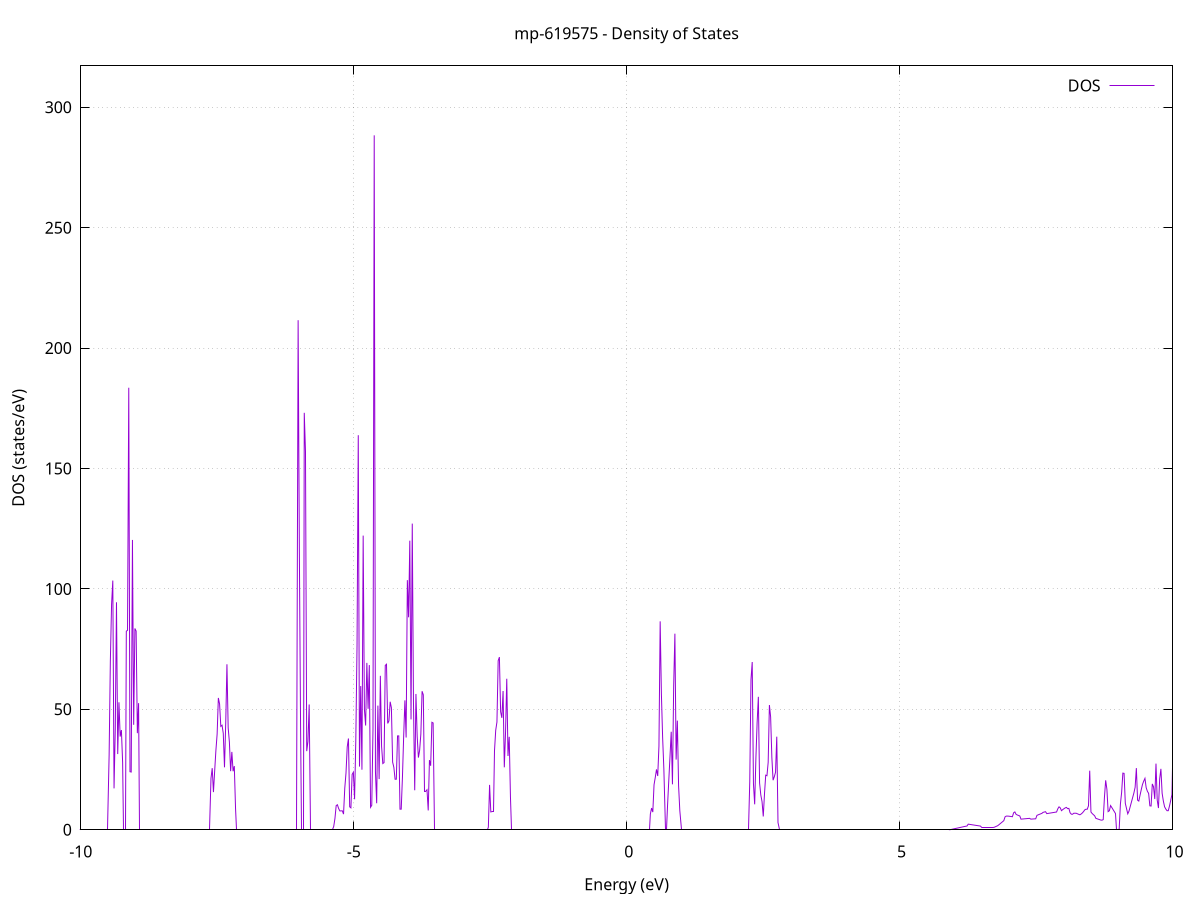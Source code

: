 set title 'mp-619575 - Density of States'
set xlabel 'Energy (eV)'
set ylabel 'DOS (states/eV)'
set grid
set xrange [-10:10]
set yrange [0:317.198]
set xzeroaxis lt -1
set terminal png size 800,600
set output 'mp-619575_dos_gnuplot.png'
plot '-' using 1:2 with lines title 'DOS'
-28.861700 0.000000
-28.839200 0.000000
-28.816700 0.000000
-28.794300 0.000000
-28.771800 0.000000
-28.749300 0.000000
-28.726800 0.000000
-28.704300 0.000000
-28.681800 0.000000
-28.659400 0.000000
-28.636900 0.000000
-28.614400 0.000000
-28.591900 0.000000
-28.569400 0.000000
-28.546900 0.000000
-28.524500 0.000000
-28.502000 0.000000
-28.479500 0.000000
-28.457000 0.000000
-28.434500 0.000000
-28.412000 0.000000
-28.389600 0.000000
-28.367100 0.000000
-28.344600 0.000000
-28.322100 0.000000
-28.299600 0.000000
-28.277100 0.000000
-28.254600 0.000000
-28.232200 0.000000
-28.209700 0.000000
-28.187200 0.000000
-28.164700 0.000000
-28.142200 0.000000
-28.119700 0.000000
-28.097300 0.000000
-28.074800 0.000000
-28.052300 0.000000
-28.029800 0.000000
-28.007300 0.000000
-27.984800 0.000000
-27.962400 0.000000
-27.939900 0.000000
-27.917400 0.000000
-27.894900 0.000000
-27.872400 0.000000
-27.849900 0.000000
-27.827500 0.000000
-27.805000 0.000000
-27.782500 0.000000
-27.760000 0.000000
-27.737500 0.000000
-27.715000 0.000000
-27.692600 0.000000
-27.670100 0.000000
-27.647600 0.000000
-27.625100 0.000000
-27.602600 0.000000
-27.580100 0.000000
-27.557700 0.000000
-27.535200 0.000000
-27.512700 0.000000
-27.490200 0.000000
-27.467700 0.000000
-27.445200 0.000000
-27.422800 0.000000
-27.400300 0.000000
-27.377800 0.000000
-27.355300 0.000000
-27.332800 0.000000
-27.310300 0.000000
-27.287900 0.000000
-27.265400 0.000000
-27.242900 0.000000
-27.220400 0.000000
-27.197900 0.000000
-27.175400 0.000000
-27.153000 0.000000
-27.130500 0.000000
-27.108000 0.000000
-27.085500 0.000000
-27.063000 0.000000
-27.040500 0.000000
-27.018100 0.000000
-26.995600 0.000000
-26.973100 0.000000
-26.950600 0.000000
-26.928100 0.000000
-26.905600 0.000000
-26.883200 0.000000
-26.860700 0.000000
-26.838200 0.000000
-26.815700 9.581800
-26.793200 38.434600
-26.770700 448.958800
-26.748300 0.000000
-26.725800 161.344100
-26.703300 0.000000
-26.680800 0.000000
-26.658300 0.000000
-26.635800 0.000000
-26.613300 0.000000
-26.590900 0.000000
-26.568400 0.000000
-26.545900 0.000000
-26.523400 0.000000
-26.500900 0.000000
-26.478400 0.000000
-26.456000 0.000000
-26.433500 0.000000
-26.411000 0.000000
-26.388500 0.000000
-26.366000 0.000000
-26.343500 0.000000
-26.321100 0.000000
-26.298600 0.000000
-26.276100 0.000000
-26.253600 0.000000
-26.231100 0.000000
-26.208600 0.000000
-26.186200 0.000000
-26.163700 0.000000
-26.141200 0.000000
-26.118700 0.000000
-26.096200 0.000000
-26.073700 0.000000
-26.051300 0.000000
-26.028800 0.000000
-26.006300 0.000000
-25.983800 0.000000
-25.961300 0.000000
-25.938800 0.000000
-25.916400 0.000000
-25.893900 0.000000
-25.871400 0.000000
-25.848900 0.000000
-25.826400 0.000000
-25.803900 0.000000
-25.781500 0.000000
-25.759000 0.000000
-25.736500 0.000000
-25.714000 0.000000
-25.691500 0.000000
-25.669000 0.000000
-25.646600 0.000000
-25.624100 0.000000
-25.601600 0.000000
-25.579100 0.000000
-25.556600 0.000000
-25.534100 0.000000
-25.511700 0.000000
-25.489200 0.000000
-25.466700 0.000000
-25.444200 0.000000
-25.421700 0.000000
-25.399200 0.000000
-25.376800 0.000000
-25.354300 0.000000
-25.331800 0.000000
-25.309300 0.000000
-25.286800 0.000000
-25.264300 0.000000
-25.241900 0.000000
-25.219400 0.000000
-25.196900 0.000000
-25.174400 0.000000
-25.151900 0.000000
-25.129400 0.000000
-25.107000 0.000000
-25.084500 0.000000
-25.062000 0.000000
-25.039500 0.000000
-25.017000 0.000000
-24.994500 0.000000
-24.972000 0.000000
-24.949600 0.000000
-24.927100 0.000000
-24.904600 0.000000
-24.882100 0.000000
-24.859600 0.000000
-24.837100 0.000000
-24.814700 0.000000
-24.792200 0.000000
-24.769700 0.000000
-24.747200 0.000000
-24.724700 0.000000
-24.702200 0.000000
-24.679800 0.000000
-24.657300 0.000000
-24.634800 0.000000
-24.612300 0.000000
-24.589800 0.000000
-24.567300 0.000000
-24.544900 0.000000
-24.522400 0.000000
-24.499900 0.000000
-24.477400 0.000000
-24.454900 0.000000
-24.432400 0.000000
-24.410000 0.000000
-24.387500 0.000000
-24.365000 0.000000
-24.342500 0.000000
-24.320000 0.000000
-24.297500 0.000000
-24.275100 0.000000
-24.252600 0.000000
-24.230100 0.000000
-24.207600 0.000000
-24.185100 0.000000
-24.162600 97.293100
-24.140200 191.100700
-24.117700 0.000000
-24.095200 0.000000
-24.072700 168.644300
-24.050200 0.000000
-24.027700 41.719200
-24.005300 0.000000
-23.982800 0.000000
-23.960300 0.000000
-23.937800 0.000000
-23.915300 0.000000
-23.892800 0.000000
-23.870400 0.000000
-23.847900 0.000000
-23.825400 0.000000
-23.802900 34.861100
-23.780400 76.366000
-23.757900 0.000000
-23.735500 70.488200
-23.713000 75.725300
-23.690500 46.115000
-23.668000 614.637200
-23.645500 0.000000
-23.623000 0.000000
-23.600600 0.000000
-23.578100 0.000000
-23.555600 0.000000
-23.533100 0.000000
-23.510600 0.000000
-23.488100 0.000000
-23.465700 0.000000
-23.443200 0.000000
-23.420700 0.000000
-23.398200 0.000000
-23.375700 0.000000
-23.353200 0.000000
-23.330700 0.000000
-23.308300 0.000000
-23.285800 0.000000
-23.263300 0.000000
-23.240800 0.000000
-23.218300 0.000000
-23.195800 0.000000
-23.173400 0.000000
-23.150900 0.000000
-23.128400 0.000000
-23.105900 0.000000
-23.083400 0.000000
-23.060900 0.000000
-23.038500 0.000000
-23.016000 0.000000
-22.993500 0.000000
-22.971000 0.000000
-22.948500 0.000000
-22.926000 0.000000
-22.903600 0.000000
-22.881100 0.000000
-22.858600 0.000000
-22.836100 0.000000
-22.813600 0.000000
-22.791100 0.000000
-22.768700 0.000000
-22.746200 0.000000
-22.723700 0.000000
-22.701200 0.000000
-22.678700 0.000000
-22.656200 0.000000
-22.633800 0.000000
-22.611300 0.000000
-22.588800 0.000000
-22.566300 0.000000
-22.543800 0.000000
-22.521300 0.000000
-22.498900 0.000000
-22.476400 0.000000
-22.453900 0.000000
-22.431400 0.000000
-22.408900 0.000000
-22.386400 0.000000
-22.364000 0.000000
-22.341500 0.000000
-22.319000 0.000000
-22.296500 0.000000
-22.274000 0.000000
-22.251500 0.000000
-22.229100 0.000000
-22.206600 0.000000
-22.184100 0.000000
-22.161600 0.000000
-22.139100 0.000000
-22.116600 0.000000
-22.094200 0.000000
-22.071700 0.000000
-22.049200 0.000000
-22.026700 0.000000
-22.004200 0.000000
-21.981700 0.000000
-21.959300 0.000000
-21.936800 0.000000
-21.914300 0.000000
-21.891800 0.000000
-21.869300 0.000000
-21.846800 0.000000
-21.824400 0.000000
-21.801900 0.000000
-21.779400 0.000000
-21.756900 0.000000
-21.734400 0.000000
-21.711900 0.000000
-21.689400 0.000000
-21.667000 0.000000
-21.644500 0.000000
-21.622000 0.000000
-21.599500 0.000000
-21.577000 0.000000
-21.554500 0.000000
-21.532100 0.000000
-21.509600 0.000000
-21.487100 0.000000
-21.464600 0.000000
-21.442100 0.000000
-21.419600 0.000000
-21.397200 0.000000
-21.374700 0.000000
-21.352200 0.000000
-21.329700 0.000000
-21.307200 0.000000
-21.284700 0.000000
-21.262300 0.000000
-21.239800 0.000000
-21.217300 0.000000
-21.194800 0.000000
-21.172300 0.000000
-21.149800 0.000000
-21.127400 0.000000
-21.104900 0.000000
-21.082400 0.000000
-21.059900 0.000000
-21.037400 0.000000
-21.014900 0.000000
-20.992500 0.000000
-20.970000 0.000000
-20.947500 0.000000
-20.925000 0.000000
-20.902500 0.000000
-20.880000 0.000000
-20.857600 0.000000
-20.835100 0.000000
-20.812600 0.000000
-20.790100 0.000000
-20.767600 0.000000
-20.745100 0.000000
-20.722700 0.000000
-20.700200 0.000000
-20.677700 0.000000
-20.655200 0.000000
-20.632700 0.000000
-20.610200 0.000000
-20.587800 0.000000
-20.565300 0.000000
-20.542800 0.000000
-20.520300 0.000000
-20.497800 0.000000
-20.475300 0.000000
-20.452900 0.000000
-20.430400 0.000000
-20.407900 0.000000
-20.385400 0.000000
-20.362900 0.000000
-20.340400 0.000000
-20.318000 0.000000
-20.295500 0.000000
-20.273000 0.000000
-20.250500 0.000000
-20.228000 0.000000
-20.205500 0.000000
-20.183100 0.000000
-20.160600 0.000000
-20.138100 0.000000
-20.115600 0.000000
-20.093100 0.000000
-20.070600 0.000000
-20.048100 0.000000
-20.025700 0.000000
-20.003200 0.000000
-19.980700 0.000000
-19.958200 0.000000
-19.935700 0.000000
-19.913200 0.000000
-19.890800 0.000000
-19.868300 0.000000
-19.845800 0.000000
-19.823300 0.000000
-19.800800 0.000000
-19.778300 0.000000
-19.755900 0.000000
-19.733400 0.000000
-19.710900 0.000000
-19.688400 0.000000
-19.665900 0.000000
-19.643400 0.000000
-19.621000 0.000000
-19.598500 0.000000
-19.576000 0.000000
-19.553500 0.000000
-19.531000 0.000000
-19.508500 0.000000
-19.486100 0.000000
-19.463600 0.000000
-19.441100 0.000000
-19.418600 0.000000
-19.396100 0.000000
-19.373600 0.000000
-19.351200 0.000000
-19.328700 0.000000
-19.306200 0.000000
-19.283700 0.000000
-19.261200 0.000000
-19.238700 0.000000
-19.216300 0.000000
-19.193800 0.000000
-19.171300 0.000000
-19.148800 0.000000
-19.126300 0.000000
-19.103800 0.000000
-19.081400 0.000000
-19.058900 0.000000
-19.036400 0.000000
-19.013900 0.000000
-18.991400 0.000000
-18.968900 0.000000
-18.946500 0.000000
-18.924000 0.000000
-18.901500 0.000000
-18.879000 0.000000
-18.856500 0.000000
-18.834000 0.000000
-18.811600 0.000000
-18.789100 0.000000
-18.766600 0.000000
-18.744100 0.000000
-18.721600 0.000000
-18.699100 0.000000
-18.676700 0.000000
-18.654200 0.000000
-18.631700 0.000000
-18.609200 0.000000
-18.586700 0.000000
-18.564200 0.000000
-18.541800 0.000000
-18.519300 0.000000
-18.496800 0.000000
-18.474300 0.000000
-18.451800 0.000000
-18.429300 0.000000
-18.406800 0.000000
-18.384400 0.000000
-18.361900 0.000000
-18.339400 0.000000
-18.316900 0.000000
-18.294400 0.000000
-18.271900 0.000000
-18.249500 0.000000
-18.227000 0.000000
-18.204500 0.000000
-18.182000 0.000000
-18.159500 0.000000
-18.137000 0.000000
-18.114600 0.000000
-18.092100 0.000000
-18.069600 0.000000
-18.047100 0.000000
-18.024600 0.000000
-18.002100 0.000000
-17.979700 0.000000
-17.957200 0.000000
-17.934700 0.000000
-17.912200 0.000000
-17.889700 0.000000
-17.867200 0.000000
-17.844800 0.000000
-17.822300 0.000000
-17.799800 0.000000
-17.777300 0.000000
-17.754800 0.000000
-17.732300 0.000000
-17.709900 0.000000
-17.687400 0.000000
-17.664900 0.000000
-17.642400 0.000000
-17.619900 0.000000
-17.597400 0.000000
-17.575000 0.000000
-17.552500 0.000000
-17.530000 0.000000
-17.507500 0.000000
-17.485000 0.000000
-17.462500 0.000000
-17.440100 0.000000
-17.417600 0.000000
-17.395100 0.000000
-17.372600 0.000000
-17.350100 0.000000
-17.327600 0.000000
-17.305200 0.000000
-17.282700 0.000000
-17.260200 0.000000
-17.237700 0.000000
-17.215200 0.000000
-17.192700 0.000000
-17.170300 0.000000
-17.147800 0.000000
-17.125300 0.000000
-17.102800 0.000000
-17.080300 0.000000
-17.057800 0.000000
-17.035400 0.000000
-17.012900 0.000000
-16.990400 0.000000
-16.967900 0.000000
-16.945400 0.000000
-16.922900 0.000000
-16.900500 0.000000
-16.878000 0.000000
-16.855500 0.000000
-16.833000 55.693700
-16.810500 48.169600
-16.788000 123.437600
-16.765500 17.660000
-16.743100 76.354500
-16.720600 24.777800
-16.698100 130.958000
-16.675600 68.652900
-16.653100 91.491600
-16.630600 0.000000
-16.608200 83.250100
-16.585700 59.766600
-16.563200 50.959500
-16.540700 0.000000
-16.518200 0.000000
-16.495700 0.000000
-16.473300 0.000000
-16.450800 0.000000
-16.428300 0.000000
-16.405800 0.000000
-16.383300 0.000000
-16.360800 0.000000
-16.338400 0.000000
-16.315900 0.000000
-16.293400 0.000000
-16.270900 0.000000
-16.248400 0.000000
-16.225900 0.000000
-16.203500 0.000000
-16.181000 0.000000
-16.158500 0.000000
-16.136000 0.000000
-16.113500 0.000000
-16.091000 0.000000
-16.068600 0.000000
-16.046100 0.000000
-16.023600 0.000000
-16.001100 0.000000
-15.978600 0.000000
-15.956100 0.000000
-15.933700 0.000000
-15.911200 0.000000
-15.888700 0.000000
-15.866200 0.000000
-15.843700 0.000000
-15.821200 0.000000
-15.798800 0.000000
-15.776300 0.000000
-15.753800 0.000000
-15.731300 0.000000
-15.708800 0.000000
-15.686300 0.000000
-15.663900 0.000000
-15.641400 0.000000
-15.618900 0.000000
-15.596400 0.000000
-15.573900 0.000000
-15.551400 0.000000
-15.529000 0.000000
-15.506500 0.000000
-15.484000 0.000000
-15.461500 0.000000
-15.439000 0.000000
-15.416500 0.000000
-15.394100 0.000000
-15.371600 0.000000
-15.349100 0.000000
-15.326600 0.000000
-15.304100 0.000000
-15.281600 0.000000
-15.259200 0.000000
-15.236700 0.000000
-15.214200 0.000000
-15.191700 0.000000
-15.169200 0.000000
-15.146700 0.000000
-15.124200 0.000000
-15.101800 0.000000
-15.079300 0.000000
-15.056800 0.000000
-15.034300 0.000000
-15.011800 0.000000
-14.989300 0.000000
-14.966900 0.000000
-14.944400 0.000000
-14.921900 0.000000
-14.899400 0.000000
-14.876900 0.000000
-14.854400 0.000000
-14.832000 0.000000
-14.809500 0.000000
-14.787000 0.000000
-14.764500 0.000000
-14.742000 0.000000
-14.719500 0.000000
-14.697100 0.000000
-14.674600 0.000000
-14.652100 0.000000
-14.629600 0.000000
-14.607100 0.000000
-14.584600 0.000000
-14.562200 0.000000
-14.539700 0.000000
-14.517200 0.000000
-14.494700 0.000000
-14.472200 0.000000
-14.449700 0.000000
-14.427300 0.000000
-14.404800 0.000000
-14.382300 0.000000
-14.359800 0.000000
-14.337300 0.000000
-14.314800 0.000000
-14.292400 0.000000
-14.269900 0.000000
-14.247400 0.000000
-14.224900 0.000000
-14.202400 0.000000
-14.179900 0.000000
-14.157500 0.000000
-14.135000 0.000000
-14.112500 0.000000
-14.090000 0.000000
-14.067500 0.000000
-14.045000 0.000000
-14.022600 0.000000
-14.000100 0.000000
-13.977600 0.000000
-13.955100 0.000000
-13.932600 0.000000
-13.910100 0.000000
-13.887700 0.000000
-13.865200 0.000000
-13.842700 0.000000
-13.820200 0.000000
-13.797700 0.000000
-13.775200 0.000000
-13.752800 0.000000
-13.730300 0.000000
-13.707800 0.000000
-13.685300 0.000000
-13.662800 0.000000
-13.640300 0.000000
-13.617900 0.000000
-13.595400 0.000000
-13.572900 0.000000
-13.550400 0.000000
-13.527900 0.000000
-13.505400 0.000000
-13.482900 0.000000
-13.460500 0.000000
-13.438000 0.000000
-13.415500 0.000000
-13.393000 0.000000
-13.370500 0.000000
-13.348000 0.000000
-13.325600 0.000000
-13.303100 0.000000
-13.280600 0.000000
-13.258100 0.000000
-13.235600 0.000000
-13.213100 0.000000
-13.190700 0.000000
-13.168200 0.000000
-13.145700 0.000000
-13.123200 0.000000
-13.100700 0.000000
-13.078200 0.000000
-13.055800 0.000000
-13.033300 0.000000
-13.010800 0.000000
-12.988300 0.000000
-12.965800 0.000000
-12.943300 0.000000
-12.920900 0.000000
-12.898400 0.000000
-12.875900 0.000000
-12.853400 0.000000
-12.830900 0.000000
-12.808400 0.000000
-12.786000 0.000000
-12.763500 0.000000
-12.741000 0.000000
-12.718500 0.000000
-12.696000 0.000000
-12.673500 0.000000
-12.651100 0.000000
-12.628600 0.000000
-12.606100 0.000000
-12.583600 0.000000
-12.561100 0.000000
-12.538600 0.000000
-12.516200 0.000000
-12.493700 0.000000
-12.471200 0.000000
-12.448700 0.000000
-12.426200 0.000000
-12.403700 0.000000
-12.381300 0.000000
-12.358800 0.000000
-12.336300 0.000000
-12.313800 0.000000
-12.291300 0.000000
-12.268800 0.000000
-12.246400 0.000000
-12.223900 0.000000
-12.201400 0.000000
-12.178900 0.000000
-12.156400 0.000000
-12.133900 0.000000
-12.111500 0.000000
-12.089000 0.000000
-12.066500 0.000000
-12.044000 0.000000
-12.021500 0.000000
-11.999000 0.000000
-11.976600 0.000000
-11.954100 0.000000
-11.931600 0.000000
-11.909100 0.000000
-11.886600 0.000000
-11.864100 0.000000
-11.841600 0.000000
-11.819200 0.000000
-11.796700 0.000000
-11.774200 0.000000
-11.751700 0.000000
-11.729200 0.000000
-11.706700 0.000000
-11.684300 0.000000
-11.661800 0.000000
-11.639300 0.000000
-11.616800 0.000000
-11.594300 0.000000
-11.571800 0.000000
-11.549400 0.000000
-11.526900 0.000000
-11.504400 0.000000
-11.481900 0.000000
-11.459400 0.000000
-11.436900 0.000000
-11.414500 0.000000
-11.392000 0.000000
-11.369500 0.000000
-11.347000 0.000000
-11.324500 0.000000
-11.302000 0.000000
-11.279600 0.000000
-11.257100 0.000000
-11.234600 0.000000
-11.212100 0.000000
-11.189600 0.000000
-11.167100 0.000000
-11.144700 0.000000
-11.122200 0.000000
-11.099700 0.000000
-11.077200 0.000000
-11.054700 0.000000
-11.032200 0.000000
-11.009800 0.000000
-10.987300 0.000000
-10.964800 0.000000
-10.942300 0.000000
-10.919800 0.000000
-10.897300 0.000000
-10.874900 0.000000
-10.852400 0.000000
-10.829900 0.000000
-10.807400 0.000000
-10.784900 0.000000
-10.762400 0.000000
-10.740000 0.000000
-10.717500 0.000000
-10.695000 0.000000
-10.672500 0.000000
-10.650000 0.000000
-10.627500 0.000000
-10.605100 0.000000
-10.582600 0.000000
-10.560100 0.000000
-10.537600 0.000000
-10.515100 0.000000
-10.492600 0.000000
-10.470200 0.000000
-10.447700 0.000000
-10.425200 0.000000
-10.402700 0.000000
-10.380200 0.000000
-10.357700 0.000000
-10.335200 0.000000
-10.312800 0.000000
-10.290300 0.000000
-10.267800 0.000000
-10.245300 0.000000
-10.222800 0.000000
-10.200300 0.000000
-10.177900 0.000000
-10.155400 0.000000
-10.132900 0.000000
-10.110400 0.000000
-10.087900 0.000000
-10.065400 0.000000
-10.043000 0.000000
-10.020500 0.000000
-9.998000 0.000000
-9.975500 0.000000
-9.953000 0.000000
-9.930500 0.000000
-9.908100 0.000000
-9.885600 0.000000
-9.863100 0.000000
-9.840600 0.000000
-9.818100 0.000000
-9.795600 0.000000
-9.773200 0.000000
-9.750700 0.000000
-9.728200 0.000000
-9.705700 0.000000
-9.683200 0.000000
-9.660700 0.000000
-9.638300 0.000000
-9.615800 0.000000
-9.593300 0.000000
-9.570800 0.000000
-9.548300 0.000000
-9.525800 0.000000
-9.503400 0.000000
-9.480900 31.036900
-9.458400 70.190000
-9.435900 93.614700
-9.413400 103.477300
-9.390900 17.174600
-9.368500 41.616000
-9.346000 94.457800
-9.323500 31.439800
-9.301000 52.927000
-9.278500 38.705300
-9.256000 41.415200
-9.233600 27.982000
-9.211100 0.000000
-9.188600 0.000000
-9.166100 82.456000
-9.143600 82.820100
-9.121100 183.554500
-9.098700 24.104600
-9.076200 23.984700
-9.053700 120.347900
-9.031200 43.598500
-9.008700 83.590200
-8.986200 82.507400
-8.963800 40.120800
-8.941300 52.590200
-8.918800 0.000000
-8.896300 0.000000
-8.873800 0.000000
-8.851300 0.000000
-8.828900 0.000000
-8.806400 0.000000
-8.783900 0.000000
-8.761400 0.000000
-8.738900 0.000000
-8.716400 0.000000
-8.693900 0.000000
-8.671500 0.000000
-8.649000 0.000000
-8.626500 0.000000
-8.604000 0.000000
-8.581500 0.000000
-8.559000 0.000000
-8.536600 0.000000
-8.514100 0.000000
-8.491600 0.000000
-8.469100 0.000000
-8.446600 0.000000
-8.424100 0.000000
-8.401700 0.000000
-8.379200 0.000000
-8.356700 0.000000
-8.334200 0.000000
-8.311700 0.000000
-8.289200 0.000000
-8.266800 0.000000
-8.244300 0.000000
-8.221800 0.000000
-8.199300 0.000000
-8.176800 0.000000
-8.154300 0.000000
-8.131900 0.000000
-8.109400 0.000000
-8.086900 0.000000
-8.064400 0.000000
-8.041900 0.000000
-8.019400 0.000000
-7.997000 0.000000
-7.974500 0.000000
-7.952000 0.000000
-7.929500 0.000000
-7.907000 0.000000
-7.884500 0.000000
-7.862100 0.000000
-7.839600 0.000000
-7.817100 0.000000
-7.794600 0.000000
-7.772100 0.000000
-7.749600 0.000000
-7.727200 0.000000
-7.704700 0.000000
-7.682200 0.000000
-7.659700 0.000000
-7.637200 0.000000
-7.614700 21.392500
-7.592300 25.589400
-7.569800 15.645600
-7.547300 24.465200
-7.524800 32.960800
-7.502300 39.737100
-7.479800 54.740600
-7.457400 52.252300
-7.434900 42.939600
-7.412400 43.413200
-7.389900 40.065200
-7.367400 25.926500
-7.344900 44.232900
-7.322500 68.709100
-7.300000 42.343000
-7.277500 36.359600
-7.255000 24.337600
-7.232500 32.346100
-7.210000 24.302000
-7.187600 26.438500
-7.165100 8.917700
-7.142600 0.000000
-7.120100 0.000000
-7.097600 0.000000
-7.075100 0.000000
-7.052600 0.000000
-7.030200 0.000000
-7.007700 0.000000
-6.985200 0.000000
-6.962700 0.000000
-6.940200 0.000000
-6.917700 0.000000
-6.895300 0.000000
-6.872800 0.000000
-6.850300 0.000000
-6.827800 0.000000
-6.805300 0.000000
-6.782800 0.000000
-6.760400 0.000000
-6.737900 0.000000
-6.715400 0.000000
-6.692900 0.000000
-6.670400 0.000000
-6.647900 0.000000
-6.625500 0.000000
-6.603000 0.000000
-6.580500 0.000000
-6.558000 0.000000
-6.535500 0.000000
-6.513000 0.000000
-6.490600 0.000000
-6.468100 0.000000
-6.445600 0.000000
-6.423100 0.000000
-6.400600 0.000000
-6.378100 0.000000
-6.355700 0.000000
-6.333200 0.000000
-6.310700 0.000000
-6.288200 0.000000
-6.265700 0.000000
-6.243200 0.000000
-6.220800 0.000000
-6.198300 0.000000
-6.175800 0.000000
-6.153300 0.000000
-6.130800 0.000000
-6.108300 0.000000
-6.085900 0.000000
-6.063400 0.000000
-6.040900 0.000000
-6.018400 211.593000
-5.995900 115.753200
-5.973400 41.965600
-5.951000 0.000000
-5.928500 0.000000
-5.906000 173.133000
-5.883500 157.042100
-5.861000 32.650500
-5.838500 36.646200
-5.816100 52.032200
-5.793600 0.000000
-5.771100 0.000000
-5.748600 0.000000
-5.726100 0.000000
-5.703600 0.000000
-5.681200 0.000000
-5.658700 0.000000
-5.636200 0.000000
-5.613700 0.000000
-5.591200 0.000000
-5.568700 0.000000
-5.546300 0.000000
-5.523800 0.000000
-5.501300 0.000000
-5.478800 0.000000
-5.456300 0.000000
-5.433800 0.000000
-5.411300 0.000000
-5.388900 0.000000
-5.366400 1.370400
-5.343900 4.711700
-5.321400 10.046100
-5.298900 10.389000
-5.276400 8.837800
-5.254000 7.819000
-5.231500 7.846000
-5.209000 7.873000
-5.186500 6.504300
-5.164000 17.265800
-5.141500 23.532600
-5.119100 34.403500
-5.096600 37.897900
-5.074100 9.521400
-5.051600 9.102800
-5.029100 22.970600
-5.006600 23.909700
-4.984200 12.675100
-4.961700 37.344200
-4.939200 76.517100
-4.916700 163.844900
-4.894200 26.227600
-4.871700 59.670900
-4.849300 24.947100
-4.826800 122.141200
-4.804300 50.034900
-4.781800 43.297000
-4.759300 69.296700
-4.736800 50.243900
-4.714400 68.399400
-4.691900 9.337500
-4.669400 10.154900
-4.646900 41.617800
-4.624400 288.361400
-4.601900 24.081300
-4.579500 11.016600
-4.557000 51.556500
-4.534500 21.062600
-4.512000 63.932400
-4.489500 34.663400
-4.467000 27.496400
-4.444600 27.875900
-4.422100 68.254900
-4.399600 68.736900
-4.377100 44.159400
-4.354600 45.214700
-4.332100 53.159900
-4.309700 50.659900
-4.287200 28.086800
-4.264700 25.927600
-4.242200 20.979900
-4.219700 20.983600
-4.197200 38.989400
-4.174800 38.981500
-4.152300 8.553100
-4.129800 8.551900
-4.107300 21.884500
-4.084800 38.961600
-4.062300 53.740400
-4.039900 38.299700
-4.017400 103.653200
-3.994900 88.230500
-3.972400 120.043200
-3.949900 45.828900
-3.927400 127.140900
-3.905000 52.466600
-3.882500 16.409000
-3.860000 56.389500
-3.837500 38.887800
-3.815000 29.984700
-3.792500 33.017000
-3.770000 39.790500
-3.747600 57.529800
-3.725100 56.035300
-3.702600 15.729400
-3.680100 15.728200
-3.657600 16.617800
-3.635100 8.036700
-3.612700 28.925500
-3.590200 26.572200
-3.567700 44.631600
-3.545200 44.359400
-3.522700 0.000000
-3.500200 0.000000
-3.477800 0.000000
-3.455300 0.000000
-3.432800 0.000000
-3.410300 0.000000
-3.387800 0.000000
-3.365300 0.000000
-3.342900 0.000000
-3.320400 0.000000
-3.297900 0.000000
-3.275400 0.000000
-3.252900 0.000000
-3.230400 0.000000
-3.208000 0.000000
-3.185500 0.000000
-3.163000 0.000000
-3.140500 0.000000
-3.118000 0.000000
-3.095500 0.000000
-3.073100 0.000000
-3.050600 0.000000
-3.028100 0.000000
-3.005600 0.000000
-2.983100 0.000000
-2.960600 0.000000
-2.938200 0.000000
-2.915700 0.000000
-2.893200 0.000000
-2.870700 0.000000
-2.848200 0.000000
-2.825700 0.000000
-2.803300 0.000000
-2.780800 0.000000
-2.758300 0.000000
-2.735800 0.000000
-2.713300 0.000000
-2.690800 0.000000
-2.668400 0.000000
-2.645900 0.000000
-2.623400 0.000000
-2.600900 0.000000
-2.578400 0.000000
-2.555900 0.000000
-2.533500 1.053200
-2.511000 18.629400
-2.488500 7.417700
-2.466000 7.416500
-2.443500 7.415200
-2.421000 32.784700
-2.398600 41.327000
-2.376100 44.748000
-2.353600 70.193500
-2.331100 71.700200
-2.308600 48.999100
-2.286100 46.475800
-2.263700 57.611700
-2.241200 25.926700
-2.218700 40.410300
-2.196200 62.704700
-2.173700 30.648200
-2.151200 38.605600
-2.128700 13.742500
-2.106300 0.000000
-2.083800 0.000000
-2.061300 0.000000
-2.038800 0.000000
-2.016300 0.000000
-1.993800 0.000000
-1.971400 0.000000
-1.948900 0.000000
-1.926400 0.000000
-1.903900 0.000000
-1.881400 0.000000
-1.858900 0.000000
-1.836500 0.000000
-1.814000 0.000000
-1.791500 0.000000
-1.769000 0.000000
-1.746500 0.000000
-1.724000 0.000000
-1.701600 0.000000
-1.679100 0.000000
-1.656600 0.000000
-1.634100 0.000000
-1.611600 0.000000
-1.589100 0.000000
-1.566700 0.000000
-1.544200 0.000000
-1.521700 0.000000
-1.499200 0.000000
-1.476700 0.000000
-1.454200 0.000000
-1.431800 0.000000
-1.409300 0.000000
-1.386800 0.000000
-1.364300 0.000000
-1.341800 0.000000
-1.319300 0.000000
-1.296900 0.000000
-1.274400 0.000000
-1.251900 0.000000
-1.229400 0.000000
-1.206900 0.000000
-1.184400 0.000000
-1.162000 0.000000
-1.139500 0.000000
-1.117000 0.000000
-1.094500 0.000000
-1.072000 0.000000
-1.049500 0.000000
-1.027100 0.000000
-1.004600 0.000000
-0.982100 0.000000
-0.959600 0.000000
-0.937100 0.000000
-0.914600 0.000000
-0.892200 0.000000
-0.869700 0.000000
-0.847200 0.000000
-0.824700 0.000000
-0.802200 0.000000
-0.779700 0.000000
-0.757300 0.000000
-0.734800 0.000000
-0.712300 0.000000
-0.689800 0.000000
-0.667300 0.000000
-0.644800 0.000000
-0.622400 0.000000
-0.599900 0.000000
-0.577400 0.000000
-0.554900 0.000000
-0.532400 0.000000
-0.509900 0.000000
-0.487400 0.000000
-0.465000 0.000000
-0.442500 0.000000
-0.420000 0.000000
-0.397500 0.000000
-0.375000 0.000000
-0.352500 0.000000
-0.330100 0.000000
-0.307600 0.000000
-0.285100 0.000000
-0.262600 0.000000
-0.240100 0.000000
-0.217600 0.000000
-0.195200 0.000000
-0.172700 0.000000
-0.150200 0.000000
-0.127700 0.000000
-0.105200 0.000000
-0.082700 0.000000
-0.060300 0.000000
-0.037800 0.000000
-0.015300 0.000000
0.007200 0.000000
0.029700 0.000000
0.052200 0.000000
0.074600 0.000000
0.097100 0.000000
0.119600 0.000000
0.142100 0.000000
0.164600 0.000000
0.187100 0.000000
0.209500 0.000000
0.232000 0.000000
0.254500 0.000000
0.277000 0.000000
0.299500 0.000000
0.322000 0.000000
0.344400 0.000000
0.366900 0.000000
0.389400 0.000000
0.411900 0.000000
0.434400 6.540400
0.456900 9.008000
0.479300 7.338900
0.501800 18.673700
0.524300 21.719200
0.546800 25.062000
0.569300 22.329500
0.591800 34.765900
0.614200 86.557000
0.636700 56.401400
0.659200 38.277100
0.681700 25.209000
0.704200 0.000000
0.726700 0.000000
0.749100 9.975300
0.771600 20.323900
0.794100 30.350200
0.816600 40.707000
0.839100 18.877500
0.861600 59.791600
0.884000 81.422700
0.906500 29.145100
0.929000 45.320000
0.951500 18.316200
0.974000 7.949000
0.996500 0.000000
1.018900 0.000000
1.041400 0.000000
1.063900 0.000000
1.086400 0.000000
1.108900 0.000000
1.131400 0.000000
1.153900 0.000000
1.176300 0.000000
1.198800 0.000000
1.221300 0.000000
1.243800 0.000000
1.266300 0.000000
1.288800 0.000000
1.311200 0.000000
1.333700 0.000000
1.356200 0.000000
1.378700 0.000000
1.401200 0.000000
1.423700 0.000000
1.446100 0.000000
1.468600 0.000000
1.491100 0.000000
1.513600 0.000000
1.536100 0.000000
1.558600 0.000000
1.581000 0.000000
1.603500 0.000000
1.626000 0.000000
1.648500 0.000000
1.671000 0.000000
1.693500 0.000000
1.715900 0.000000
1.738400 0.000000
1.760900 0.000000
1.783400 0.000000
1.805900 0.000000
1.828400 0.000000
1.850800 0.000000
1.873300 0.000000
1.895800 0.000000
1.918300 0.000000
1.940800 0.000000
1.963300 0.000000
1.985700 0.000000
2.008200 0.000000
2.030700 0.000000
2.053200 0.000000
2.075700 0.000000
2.098200 0.000000
2.120600 0.000000
2.143100 0.000000
2.165600 0.000000
2.188100 0.000000
2.210600 0.000000
2.233100 0.000000
2.255500 19.994600
2.278000 62.400000
2.300500 69.656000
2.323000 19.135900
2.345500 10.574800
2.368000 29.743500
2.390400 44.549000
2.412900 55.198000
2.435400 19.438700
2.457900 14.427600
2.480400 11.696000
2.502900 5.527000
2.525300 14.872700
2.547800 22.673000
2.570300 22.452000
2.592800 28.004300
2.615300 51.797100
2.637800 46.885200
2.660200 30.014900
2.682700 20.590300
2.705200 22.034800
2.727700 23.891800
2.750200 38.652900
2.772700 3.006100
2.795200 0.000000
2.817600 0.000000
2.840100 0.000000
2.862600 0.000000
2.885100 0.000000
2.907600 0.000000
2.930100 0.000000
2.952500 0.000000
2.975000 0.000000
2.997500 0.000000
3.020000 0.000000
3.042500 0.000000
3.065000 0.000000
3.087400 0.000000
3.109900 0.000000
3.132400 0.000000
3.154900 0.000000
3.177400 0.000000
3.199900 0.000000
3.222300 0.000000
3.244800 0.000000
3.267300 0.000000
3.289800 0.000000
3.312300 0.000000
3.334800 0.000000
3.357200 0.000000
3.379700 0.000000
3.402200 0.000000
3.424700 0.000000
3.447200 0.000000
3.469700 0.000000
3.492100 0.000000
3.514600 0.000000
3.537100 0.000000
3.559600 0.000000
3.582100 0.000000
3.604600 0.000000
3.627000 0.000000
3.649500 0.000000
3.672000 0.000000
3.694500 0.000000
3.717000 0.000000
3.739500 0.000000
3.761900 0.000000
3.784400 0.000000
3.806900 0.000000
3.829400 0.000000
3.851900 0.000000
3.874400 0.000000
3.896800 0.000000
3.919300 0.000000
3.941800 0.000000
3.964300 0.000000
3.986800 0.000000
4.009300 0.000000
4.031700 0.000000
4.054200 0.000000
4.076700 0.000000
4.099200 0.000000
4.121700 0.000000
4.144200 0.000000
4.166600 0.000000
4.189100 0.000000
4.211600 0.000000
4.234100 0.000000
4.256600 0.000000
4.279100 0.000000
4.301500 0.000000
4.324000 0.000000
4.346500 0.000000
4.369000 0.000000
4.391500 0.000000
4.414000 0.000000
4.436500 0.000000
4.458900 0.000000
4.481400 0.000000
4.503900 0.000000
4.526400 0.000000
4.548900 0.000000
4.571400 0.000000
4.593800 0.000000
4.616300 0.000000
4.638800 0.000000
4.661300 0.000000
4.683800 0.000000
4.706300 0.000000
4.728700 0.000000
4.751200 0.000000
4.773700 0.000000
4.796200 0.000000
4.818700 0.000000
4.841200 0.000000
4.863600 0.000000
4.886100 0.000000
4.908600 0.000000
4.931100 0.000000
4.953600 0.000000
4.976100 0.000000
4.998500 0.000000
5.021000 0.000000
5.043500 0.000000
5.066000 0.000000
5.088500 0.000000
5.111000 0.000000
5.133400 0.000000
5.155900 0.000000
5.178400 0.000000
5.200900 0.000000
5.223400 0.000000
5.245900 0.000000
5.268300 0.000000
5.290800 0.000000
5.313300 0.000000
5.335800 0.000000
5.358300 0.000000
5.380800 0.000000
5.403200 0.000000
5.425700 0.000000
5.448200 0.000000
5.470700 0.000000
5.493200 0.000000
5.515700 0.000000
5.538100 0.000000
5.560600 0.000000
5.583100 0.000000
5.605600 0.000000
5.628100 0.000000
5.650600 0.000000
5.673000 0.000000
5.695500 0.000000
5.718000 0.000000
5.740500 0.000000
5.763000 0.000000
5.785500 0.000000
5.807900 0.000000
5.830400 0.000000
5.852900 0.000000
5.875400 0.000000
5.897900 0.000000
5.920400 0.009800
5.942800 0.122700
5.965300 0.235600
5.987800 0.348500
6.010300 0.461300
6.032800 0.574200
6.055300 0.687100
6.077800 0.800000
6.100200 0.912900
6.122700 1.025800
6.145200 1.138700
6.167700 1.251500
6.190200 1.364400
6.212700 1.467800
6.235100 1.556900
6.257600 2.334400
6.280100 2.254100
6.302600 2.173900
6.325100 2.093600
6.347600 2.013400
6.370000 1.933100
6.392500 1.852900
6.415000 1.772600
6.437500 1.692400
6.460000 1.612100
6.482500 1.531900
6.504900 0.968100
6.527400 0.969000
6.549900 0.969900
6.572400 0.970800
6.594900 0.971700
6.617400 0.972700
6.639800 0.973600
6.662300 0.974500
6.684800 0.975400
6.707300 0.976300
6.729800 1.003300
6.752300 1.231400
6.774700 1.459500
6.797200 1.687500
6.819700 2.084600
6.842200 2.508400
6.864700 2.932100
6.887200 3.355800
6.909600 3.779500
6.932100 5.352900
6.954600 5.684600
6.977100 5.683300
6.999600 5.652100
7.022100 5.575900
7.044500 5.499800
7.067000 5.423700
7.089500 7.060200
7.112000 7.415900
7.134500 6.410900
7.157000 6.140300
7.179400 5.946200
7.201900 5.752000
7.224400 4.412800
7.246900 4.460000
7.269400 4.507300
7.291900 4.554500
7.314300 4.601800
7.336800 4.649000
7.359300 4.696200
7.381800 4.743500
7.404300 4.420200
7.426800 4.455200
7.449200 4.490100
7.471700 4.525100
7.494200 4.560000
7.516700 5.978500
7.539200 6.198800
7.561700 6.406800
7.584200 6.608000
7.606600 6.809200
7.629100 7.230800
7.651600 7.368100
7.674100 7.509700
7.696600 6.703100
7.719100 6.788400
7.741500 6.873700
7.764000 6.959100
7.786500 7.044400
7.809000 7.129700
7.831500 7.215100
7.854000 7.300400
7.876400 7.385700
7.898900 8.711300
7.921400 9.523200
7.943900 9.102500
7.966400 7.930700
7.988900 8.372100
8.011300 8.737300
8.033800 9.085800
8.056300 9.286600
8.078800 8.776200
8.101300 8.876600
8.123800 7.071800
8.146200 6.485300
8.168700 6.442000
8.191200 6.858100
8.213700 6.861300
8.236200 6.859600
8.258700 6.637400
8.281100 6.415100
8.303600 6.217800
8.326100 6.539100
8.348600 6.990300
8.371100 7.575000
8.393600 8.281800
8.416000 8.541400
8.438500 8.538500
8.461000 9.968300
8.483500 24.534100
8.506000 7.384200
8.528500 6.747900
8.550900 6.281300
8.573400 5.816000
8.595900 4.747800
8.618400 4.571000
8.640900 4.394200
8.663400 4.217400
8.685800 4.040600
8.708300 3.989900
8.730800 4.209900
8.753300 13.541300
8.775800 20.534900
8.798300 16.794300
8.820700 7.546700
8.843200 7.892600
8.865700 10.053200
8.888200 9.248800
8.910700 8.410200
8.933200 7.571600
8.955600 6.732900
8.978100 0.000000
9.000600 0.000000
9.023100 0.205900
9.045600 10.652400
9.068100 15.516300
9.090500 23.524100
9.113000 23.428900
9.135500 10.980800
9.158000 8.791300
9.180500 6.632500
9.203000 7.740500
9.225500 9.630400
9.247900 11.520400
9.270400 13.410300
9.292900 15.300200
9.315400 17.653800
9.337900 25.605600
9.360400 12.306300
9.382800 11.919300
9.405300 14.351600
9.427800 16.667400
9.450300 18.825100
9.472800 20.203100
9.495300 21.347300
9.517700 17.477400
9.540200 15.975900
9.562700 15.113500
9.585200 9.931500
9.607700 9.871100
9.630200 19.049900
9.652600 17.814400
9.675100 12.771400
9.697600 27.459800
9.720100 12.324600
9.742600 9.023900
9.765100 21.151000
9.787500 25.298500
9.810000 15.159500
9.832500 11.923200
9.855000 9.554500
9.877500 8.605300
9.900000 7.917900
9.922400 7.928000
9.944900 9.853900
9.967400 12.228400
9.989900 14.602900
10.012400 39.622600
10.034900 24.156100
10.057300 23.878600
10.079800 20.549100
10.102300 17.351300
10.124800 22.965500
10.147300 16.555100
10.169800 17.575000
10.192200 29.973300
10.214700 22.925100
10.237200 13.653800
10.259700 13.615300
10.282200 13.576800
10.304700 18.765200
10.327100 19.895600
10.349600 19.364600
10.372100 19.343500
10.394600 16.289600
10.417100 12.430600
10.439600 12.480800
10.462000 13.047900
10.484500 12.560300
10.507000 12.094600
10.529500 11.577500
10.552000 11.606100
10.574500 26.128200
10.596900 26.940600
10.619400 20.983500
10.641900 13.137200
10.664400 13.779400
10.686900 14.110000
10.709400 13.660100
10.731800 12.333400
10.754300 12.312000
10.776800 11.778000
10.799300 11.382800
10.821800 10.937200
10.844300 10.491700
10.866800 10.046100
10.889200 9.549600
10.911700 10.045600
10.934200 10.990300
10.956700 8.283400
10.979200 10.444000
11.001700 11.612900
11.024100 12.781800
11.046600 12.381200
11.069100 8.073900
11.091600 7.613200
11.114100 6.539300
11.136600 5.876500
11.159000 5.213600
11.181500 2.439900
11.204000 1.838500
11.226500 11.374700
11.249000 11.473700
11.271500 11.572800
11.293900 15.090700
11.316400 16.513100
11.338900 22.624200
11.361400 14.117000
11.383900 16.414600
11.406400 15.618000
11.428800 15.530600
11.451300 22.411800
11.473800 22.932200
11.496300 7.689600
11.518800 17.364400
11.541300 25.669000
11.563700 28.694800
11.586200 25.569800
11.608700 20.968100
11.631200 15.876700
11.653700 15.129300
11.676200 13.801800
11.698600 13.648700
11.721100 21.122900
11.743600 26.823000
11.766100 36.742000
11.788600 41.630000
11.811100 16.647200
11.833500 13.562500
11.856000 11.340100
11.878500 13.648200
11.901000 35.285000
11.923500 43.097300
11.946000 22.129200
11.968400 19.627200
11.990900 15.709100
12.013400 9.206300
12.035900 10.530900
12.058400 23.168000
12.080900 34.643800
12.103300 23.451600
12.125800 25.283700
12.148300 37.467500
12.170800 36.801600
12.193300 10.609800
12.215800 11.742600
12.238200 10.875100
12.260700 7.956500
12.283200 7.995000
12.305700 17.195300
12.328200 19.940500
12.350700 17.949100
12.373100 15.957600
12.395600 0.000000
12.418100 0.000000
12.440600 0.000000
12.463100 0.000000
12.485600 18.723000
12.508100 32.773400
12.530500 38.752400
12.553000 19.568300
12.575500 10.048300
12.598000 10.062000
12.620500 14.765400
12.643000 15.414300
12.665400 17.179500
12.687900 0.000000
12.710400 26.449100
12.732900 71.742600
12.755400 31.669200
12.777900 14.097900
12.800300 32.258500
12.822800 31.217500
12.845300 20.966800
12.867800 11.956600
12.890300 12.979400
12.912800 17.420300
12.935200 10.711500
12.957700 10.366700
12.980200 9.761200
13.002700 9.155700
13.025200 8.857900
13.047700 43.043700
13.070100 21.279900
13.092600 11.336700
13.115100 23.115300
13.137600 22.856500
13.160100 20.987600
13.182600 14.497200
13.205000 13.444900
13.227500 12.491600
13.250000 12.125700
13.272500 11.688700
13.295000 16.930500
13.317500 32.970700
13.339900 15.691600
13.362400 27.474500
13.384900 26.399000
13.407400 10.131000
13.429900 8.541100
13.452400 6.570100
13.474800 4.588500
13.497300 14.213900
13.519800 17.423300
13.542300 12.321800
13.564800 19.949400
13.587300 22.823300
13.609700 22.973900
13.632200 12.319900
13.654700 11.866800
13.677200 11.253500
13.699700 9.837000
13.722200 12.196300
13.744600 9.429900
13.767100 6.089000
13.789600 5.830700
13.812100 3.745900
13.834600 2.747300
13.857100 2.562800
13.879500 2.561100
13.902000 2.559400
13.924500 2.557700
13.947000 2.556000
13.969500 2.554300
13.992000 1.361700
14.014400 0.921200
14.036900 0.480600
14.059400 0.040100
14.081900 0.000000
14.104400 0.000000
14.126900 0.000000
14.149400 0.000000
14.171800 0.000000
14.194300 0.000000
14.216800 0.000000
14.239300 0.000000
14.261800 0.000000
14.284300 0.000000
14.306700 0.000000
14.329200 0.000000
14.351700 0.000000
14.374200 0.000000
14.396700 0.000000
14.419200 0.000000
14.441600 0.000000
14.464100 0.000000
14.486600 0.000000
14.509100 0.000000
14.531600 0.000000
14.554100 0.000000
14.576500 0.000000
14.599000 0.000000
14.621500 0.000000
14.644000 0.000000
14.666500 0.000000
14.689000 0.000000
14.711400 0.000000
14.733900 0.000000
14.756400 0.000000
14.778900 0.000000
14.801400 0.000000
14.823900 0.000000
14.846300 0.000000
14.868800 0.000000
14.891300 0.000000
14.913800 0.000000
14.936300 0.000000
14.958800 0.000000
14.981200 0.000000
15.003700 0.000000
15.026200 0.000000
15.048700 0.000000
15.071200 0.000000
15.093700 0.000000
15.116100 0.000000
15.138600 0.000000
15.161100 0.000000
15.183600 0.000000
15.206100 0.000000
15.228600 0.000000
15.251000 0.000000
15.273500 0.000000
15.296000 0.000000
15.318500 0.000000
15.341000 0.000000
15.363500 0.000000
15.385900 0.000000
15.408400 0.000000
15.430900 0.000000
15.453400 0.000000
15.475900 0.000000
15.498400 0.000000
15.520800 0.000000
15.543300 0.000000
15.565800 0.000000
15.588300 0.000000
15.610800 0.000000
15.633300 0.000000
15.655700 0.000000
15.678200 0.000000
15.700700 0.000000
15.723200 0.000000
15.745700 0.000000
15.768200 0.000000
15.790700 0.000000
15.813100 0.000000
15.835600 0.000000
15.858100 0.000000
15.880600 0.000000
15.903100 0.000000
15.925600 0.000000
15.948000 0.000000
15.970500 0.000000
15.993000 0.000000
16.015500 0.000000
16.038000 0.000000
16.060500 0.000000
16.082900 0.000000
16.105400 0.000000
e
